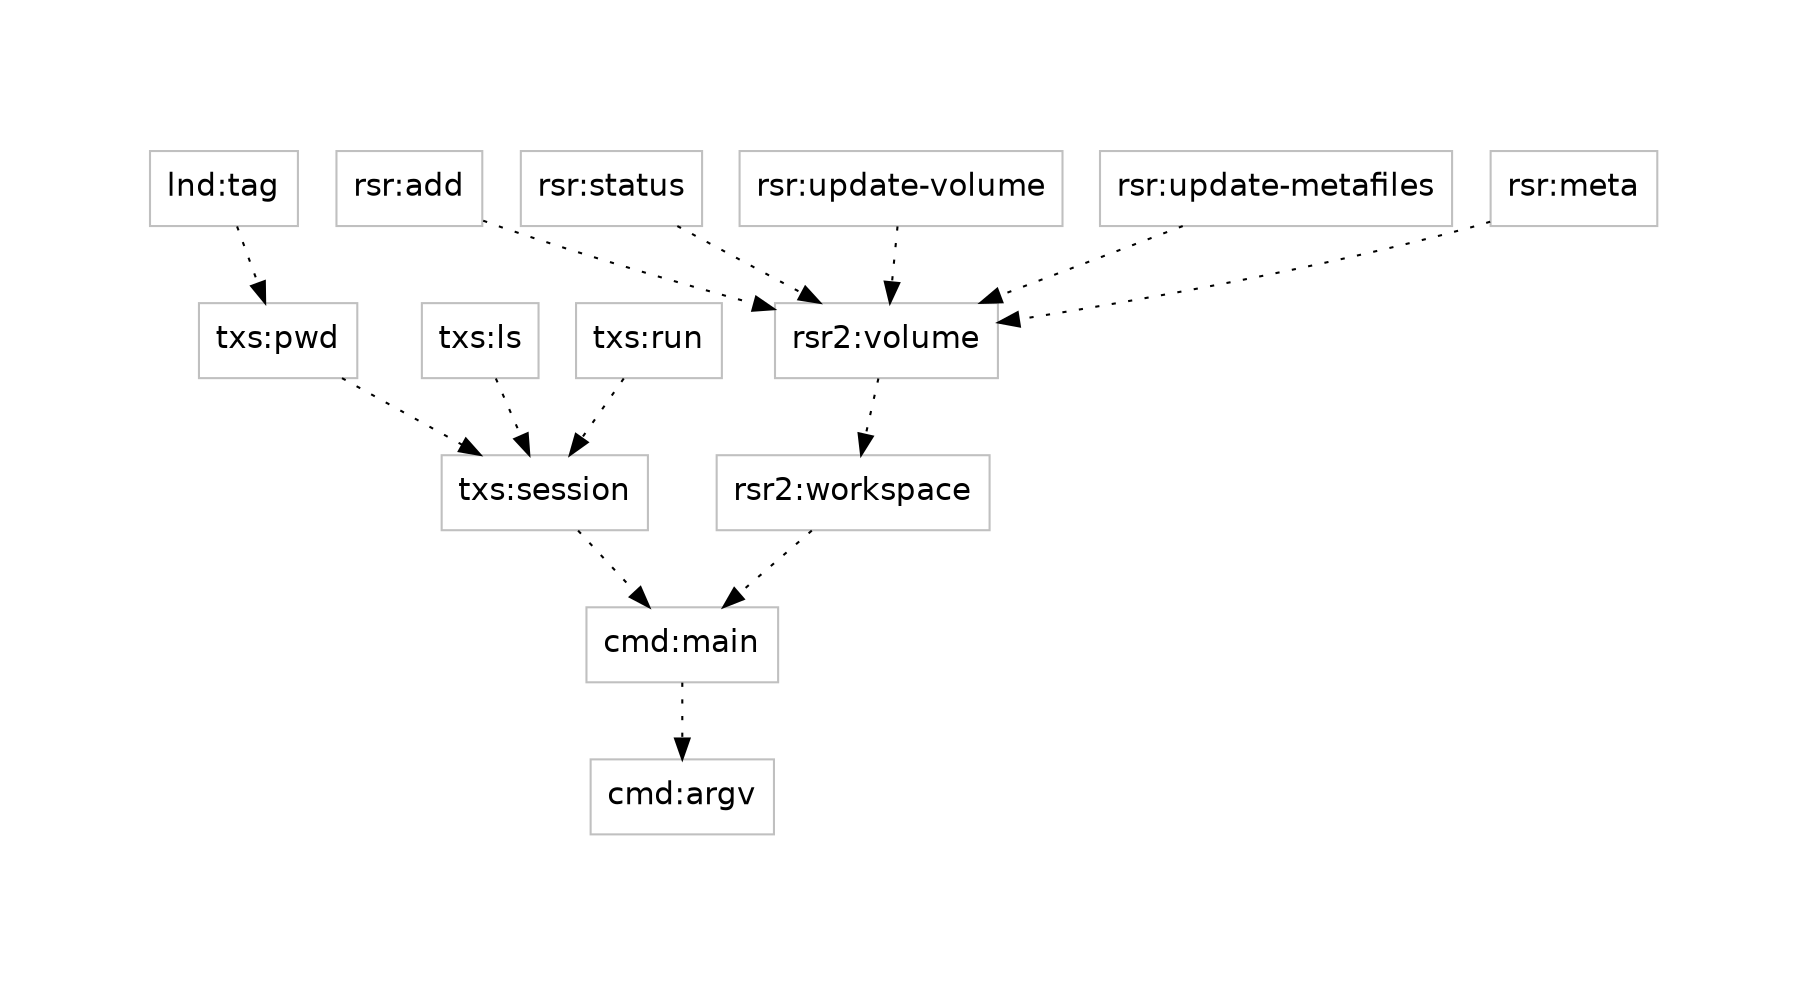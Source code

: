 digraph "doc_python_target_handlers" {
	graph [
		fontsize = "14"
		fontname = "Times-Roman"
		fontcolor = "black"
    pad = 1
	]
	node [
		fontsize = "15"
		fontname = "Bitstream Vera Sans"
		shape = "record"
		style = "solid"
		color = "grey"
	]
	edge [
		fontsize = "14"
		fontname = "Bitstream Vera Sans"
		style = "dotted"
		weight = "4"
	]

	"cmd:main" -> "cmd:argv" ;

	"txs:session" -> "cmd:main" ;

	"txs:pwd" -> "txs:session" ;
	"txs:ls" -> "txs:session" ;
	"txs:run" -> "txs:session" ;

  "rsr2:workspace" -> "cmd:main" ;
  "rsr2:volume" -> "rsr2:workspace" ;

  "rsr:add" -> "rsr2:volume" ;
  "rsr:status" -> "rsr2:volume" ;
  "rsr:update-volume" -> "rsr2:volume" ;
  "rsr:update-metafiles" -> "rsr2:volume" ;
  "rsr:meta" -> "rsr2:volume" ;


  "lnd:tag" -> "txs:pwd" ;

  edge [ style="normal" ] ;
}
